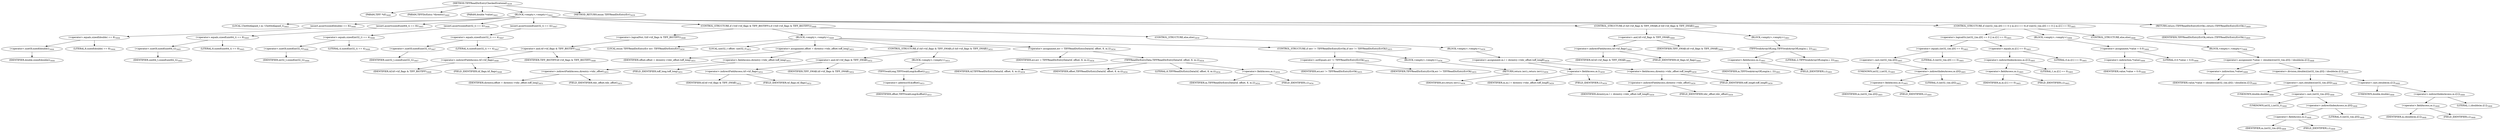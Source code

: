 digraph "TIFFReadDirEntryCheckedSrational" {  
"87036" [label = <(METHOD,TIFFReadDirEntryCheckedSrational)<SUB>3439</SUB>> ]
"87037" [label = <(PARAM,TIFF *tif)<SUB>3440</SUB>> ]
"87038" [label = <(PARAM,TIFFDirEntry *direntry)<SUB>3440</SUB>> ]
"87039" [label = <(PARAM,double *value)<SUB>3441</SUB>> ]
"87040" [label = <(BLOCK,&lt;empty&gt;,&lt;empty&gt;)<SUB>3442</SUB>> ]
"87041" [label = <(LOCAL,UInt64Aligned_t m: UInt64Aligned_t)<SUB>3443</SUB>> ]
"87042" [label = <(assert,assert(sizeof(double) == 8))<SUB>3444</SUB>> ]
"87043" [label = <(&lt;operator&gt;.equals,sizeof(double) == 8)<SUB>3444</SUB>> ]
"87044" [label = <(&lt;operator&gt;.sizeOf,sizeof(double))<SUB>3444</SUB>> ]
"87045" [label = <(IDENTIFIER,double,sizeof(double))<SUB>3444</SUB>> ]
"87046" [label = <(LITERAL,8,sizeof(double) == 8)<SUB>3444</SUB>> ]
"87047" [label = <(assert,assert(sizeof(uint64_t) == 8))<SUB>3445</SUB>> ]
"87048" [label = <(&lt;operator&gt;.equals,sizeof(uint64_t) == 8)<SUB>3445</SUB>> ]
"87049" [label = <(&lt;operator&gt;.sizeOf,sizeof(uint64_t))<SUB>3445</SUB>> ]
"87050" [label = <(IDENTIFIER,uint64_t,sizeof(uint64_t))<SUB>3445</SUB>> ]
"87051" [label = <(LITERAL,8,sizeof(uint64_t) == 8)<SUB>3445</SUB>> ]
"87052" [label = <(assert,assert(sizeof(int32_t) == 4))<SUB>3446</SUB>> ]
"87053" [label = <(&lt;operator&gt;.equals,sizeof(int32_t) == 4)<SUB>3446</SUB>> ]
"87054" [label = <(&lt;operator&gt;.sizeOf,sizeof(int32_t))<SUB>3446</SUB>> ]
"87055" [label = <(IDENTIFIER,int32_t,sizeof(int32_t))<SUB>3446</SUB>> ]
"87056" [label = <(LITERAL,4,sizeof(int32_t) == 4)<SUB>3446</SUB>> ]
"87057" [label = <(assert,assert(sizeof(uint32_t) == 4))<SUB>3447</SUB>> ]
"87058" [label = <(&lt;operator&gt;.equals,sizeof(uint32_t) == 4)<SUB>3447</SUB>> ]
"87059" [label = <(&lt;operator&gt;.sizeOf,sizeof(uint32_t))<SUB>3447</SUB>> ]
"87060" [label = <(IDENTIFIER,uint32_t,sizeof(uint32_t))<SUB>3447</SUB>> ]
"87061" [label = <(LITERAL,4,sizeof(uint32_t) == 4)<SUB>3447</SUB>> ]
"87062" [label = <(CONTROL_STRUCTURE,if (!(tif-&gt;tif_flags &amp; TIFF_BIGTIFF)),if (!(tif-&gt;tif_flags &amp; TIFF_BIGTIFF)))<SUB>3448</SUB>> ]
"87063" [label = <(&lt;operator&gt;.logicalNot,!(tif-&gt;tif_flags &amp; TIFF_BIGTIFF))<SUB>3448</SUB>> ]
"87064" [label = <(&lt;operator&gt;.and,tif-&gt;tif_flags &amp; TIFF_BIGTIFF)<SUB>3448</SUB>> ]
"87065" [label = <(&lt;operator&gt;.indirectFieldAccess,tif-&gt;tif_flags)<SUB>3448</SUB>> ]
"87066" [label = <(IDENTIFIER,tif,tif-&gt;tif_flags &amp; TIFF_BIGTIFF)<SUB>3448</SUB>> ]
"87067" [label = <(FIELD_IDENTIFIER,tif_flags,tif_flags)<SUB>3448</SUB>> ]
"87068" [label = <(IDENTIFIER,TIFF_BIGTIFF,tif-&gt;tif_flags &amp; TIFF_BIGTIFF)<SUB>3448</SUB>> ]
"87069" [label = <(BLOCK,&lt;empty&gt;,&lt;empty&gt;)<SUB>3449</SUB>> ]
"87070" [label = <(LOCAL,enum TIFFReadDirEntryErr err: TIFFReadDirEntryErr)<SUB>3450</SUB>> ]
"87071" [label = <(LOCAL,uint32_t offset: uint32_t)<SUB>3451</SUB>> ]
"87072" [label = <(&lt;operator&gt;.assignment,offset = direntry-&gt;tdir_offset.toff_long)<SUB>3451</SUB>> ]
"87073" [label = <(IDENTIFIER,offset,offset = direntry-&gt;tdir_offset.toff_long)<SUB>3451</SUB>> ]
"87074" [label = <(&lt;operator&gt;.fieldAccess,direntry-&gt;tdir_offset.toff_long)<SUB>3451</SUB>> ]
"87075" [label = <(&lt;operator&gt;.indirectFieldAccess,direntry-&gt;tdir_offset)<SUB>3451</SUB>> ]
"87076" [label = <(IDENTIFIER,direntry,offset = direntry-&gt;tdir_offset.toff_long)<SUB>3451</SUB>> ]
"87077" [label = <(FIELD_IDENTIFIER,tdir_offset,tdir_offset)<SUB>3451</SUB>> ]
"87078" [label = <(FIELD_IDENTIFIER,toff_long,toff_long)<SUB>3451</SUB>> ]
"87079" [label = <(CONTROL_STRUCTURE,if (tif-&gt;tif_flags &amp; TIFF_SWAB),if (tif-&gt;tif_flags &amp; TIFF_SWAB))<SUB>3452</SUB>> ]
"87080" [label = <(&lt;operator&gt;.and,tif-&gt;tif_flags &amp; TIFF_SWAB)<SUB>3452</SUB>> ]
"87081" [label = <(&lt;operator&gt;.indirectFieldAccess,tif-&gt;tif_flags)<SUB>3452</SUB>> ]
"87082" [label = <(IDENTIFIER,tif,tif-&gt;tif_flags &amp; TIFF_SWAB)<SUB>3452</SUB>> ]
"87083" [label = <(FIELD_IDENTIFIER,tif_flags,tif_flags)<SUB>3452</SUB>> ]
"87084" [label = <(IDENTIFIER,TIFF_SWAB,tif-&gt;tif_flags &amp; TIFF_SWAB)<SUB>3452</SUB>> ]
"87085" [label = <(BLOCK,&lt;empty&gt;,&lt;empty&gt;)<SUB>3453</SUB>> ]
"87086" [label = <(TIFFSwabLong,TIFFSwabLong(&amp;offset))<SUB>3453</SUB>> ]
"87087" [label = <(&lt;operator&gt;.addressOf,&amp;offset)<SUB>3453</SUB>> ]
"87088" [label = <(IDENTIFIER,offset,TIFFSwabLong(&amp;offset))<SUB>3453</SUB>> ]
"87089" [label = <(&lt;operator&gt;.assignment,err = TIFFReadDirEntryData(tif, offset, 8, m.i))<SUB>3454</SUB>> ]
"87090" [label = <(IDENTIFIER,err,err = TIFFReadDirEntryData(tif, offset, 8, m.i))<SUB>3454</SUB>> ]
"87091" [label = <(TIFFReadDirEntryData,TIFFReadDirEntryData(tif, offset, 8, m.i))<SUB>3454</SUB>> ]
"87092" [label = <(IDENTIFIER,tif,TIFFReadDirEntryData(tif, offset, 8, m.i))<SUB>3454</SUB>> ]
"87093" [label = <(IDENTIFIER,offset,TIFFReadDirEntryData(tif, offset, 8, m.i))<SUB>3454</SUB>> ]
"87094" [label = <(LITERAL,8,TIFFReadDirEntryData(tif, offset, 8, m.i))<SUB>3454</SUB>> ]
"87095" [label = <(&lt;operator&gt;.fieldAccess,m.i)<SUB>3454</SUB>> ]
"87096" [label = <(IDENTIFIER,m,TIFFReadDirEntryData(tif, offset, 8, m.i))<SUB>3454</SUB>> ]
"87097" [label = <(FIELD_IDENTIFIER,i,i)<SUB>3454</SUB>> ]
"87098" [label = <(CONTROL_STRUCTURE,if (err != TIFFReadDirEntryErrOk),if (err != TIFFReadDirEntryErrOk))<SUB>3455</SUB>> ]
"87099" [label = <(&lt;operator&gt;.notEquals,err != TIFFReadDirEntryErrOk)<SUB>3455</SUB>> ]
"87100" [label = <(IDENTIFIER,err,err != TIFFReadDirEntryErrOk)<SUB>3455</SUB>> ]
"87101" [label = <(IDENTIFIER,TIFFReadDirEntryErrOk,err != TIFFReadDirEntryErrOk)<SUB>3455</SUB>> ]
"87102" [label = <(BLOCK,&lt;empty&gt;,&lt;empty&gt;)<SUB>3456</SUB>> ]
"87103" [label = <(RETURN,return (err);,return (err);)<SUB>3456</SUB>> ]
"87104" [label = <(IDENTIFIER,err,return (err);)<SUB>3456</SUB>> ]
"87105" [label = <(CONTROL_STRUCTURE,else,else)<SUB>3459</SUB>> ]
"87106" [label = <(BLOCK,&lt;empty&gt;,&lt;empty&gt;)<SUB>3459</SUB>> ]
"87107" [label = <(&lt;operator&gt;.assignment,m.l = direntry-&gt;tdir_offset.toff_long8)<SUB>3459</SUB>> ]
"87108" [label = <(&lt;operator&gt;.fieldAccess,m.l)<SUB>3459</SUB>> ]
"87109" [label = <(IDENTIFIER,m,m.l = direntry-&gt;tdir_offset.toff_long8)<SUB>3459</SUB>> ]
"87110" [label = <(FIELD_IDENTIFIER,l,l)<SUB>3459</SUB>> ]
"87111" [label = <(&lt;operator&gt;.fieldAccess,direntry-&gt;tdir_offset.toff_long8)<SUB>3459</SUB>> ]
"87112" [label = <(&lt;operator&gt;.indirectFieldAccess,direntry-&gt;tdir_offset)<SUB>3459</SUB>> ]
"87113" [label = <(IDENTIFIER,direntry,m.l = direntry-&gt;tdir_offset.toff_long8)<SUB>3459</SUB>> ]
"87114" [label = <(FIELD_IDENTIFIER,tdir_offset,tdir_offset)<SUB>3459</SUB>> ]
"87115" [label = <(FIELD_IDENTIFIER,toff_long8,toff_long8)<SUB>3459</SUB>> ]
"87116" [label = <(CONTROL_STRUCTURE,if (tif-&gt;tif_flags &amp; TIFF_SWAB),if (tif-&gt;tif_flags &amp; TIFF_SWAB))<SUB>3460</SUB>> ]
"87117" [label = <(&lt;operator&gt;.and,tif-&gt;tif_flags &amp; TIFF_SWAB)<SUB>3460</SUB>> ]
"87118" [label = <(&lt;operator&gt;.indirectFieldAccess,tif-&gt;tif_flags)<SUB>3460</SUB>> ]
"87119" [label = <(IDENTIFIER,tif,tif-&gt;tif_flags &amp; TIFF_SWAB)<SUB>3460</SUB>> ]
"87120" [label = <(FIELD_IDENTIFIER,tif_flags,tif_flags)<SUB>3460</SUB>> ]
"87121" [label = <(IDENTIFIER,TIFF_SWAB,tif-&gt;tif_flags &amp; TIFF_SWAB)<SUB>3460</SUB>> ]
"87122" [label = <(BLOCK,&lt;empty&gt;,&lt;empty&gt;)<SUB>3461</SUB>> ]
"87123" [label = <(TIFFSwabArrayOfLong,TIFFSwabArrayOfLong(m.i, 2))<SUB>3461</SUB>> ]
"87124" [label = <(&lt;operator&gt;.fieldAccess,m.i)<SUB>3461</SUB>> ]
"87125" [label = <(IDENTIFIER,m,TIFFSwabArrayOfLong(m.i, 2))<SUB>3461</SUB>> ]
"87126" [label = <(FIELD_IDENTIFIER,i,i)<SUB>3461</SUB>> ]
"87127" [label = <(LITERAL,2,TIFFSwabArrayOfLong(m.i, 2))<SUB>3461</SUB>> ]
"87128" [label = <(CONTROL_STRUCTURE,if ((int32_t)m.i[0] == 0 || m.i[1] == 0),if ((int32_t)m.i[0] == 0 || m.i[1] == 0))<SUB>3465</SUB>> ]
"87129" [label = <(&lt;operator&gt;.logicalOr,(int32_t)m.i[0] == 0 || m.i[1] == 0)<SUB>3465</SUB>> ]
"87130" [label = <(&lt;operator&gt;.equals,(int32_t)m.i[0] == 0)<SUB>3465</SUB>> ]
"87131" [label = <(&lt;operator&gt;.cast,(int32_t)m.i[0])<SUB>3465</SUB>> ]
"87132" [label = <(UNKNOWN,int32_t,int32_t)<SUB>3465</SUB>> ]
"87133" [label = <(&lt;operator&gt;.indirectIndexAccess,m.i[0])<SUB>3465</SUB>> ]
"87134" [label = <(&lt;operator&gt;.fieldAccess,m.i)<SUB>3465</SUB>> ]
"87135" [label = <(IDENTIFIER,m,(int32_t)m.i[0])<SUB>3465</SUB>> ]
"87136" [label = <(FIELD_IDENTIFIER,i,i)<SUB>3465</SUB>> ]
"87137" [label = <(LITERAL,0,(int32_t)m.i[0])<SUB>3465</SUB>> ]
"87138" [label = <(LITERAL,0,(int32_t)m.i[0] == 0)<SUB>3465</SUB>> ]
"87139" [label = <(&lt;operator&gt;.equals,m.i[1] == 0)<SUB>3465</SUB>> ]
"87140" [label = <(&lt;operator&gt;.indirectIndexAccess,m.i[1])<SUB>3465</SUB>> ]
"87141" [label = <(&lt;operator&gt;.fieldAccess,m.i)<SUB>3465</SUB>> ]
"87142" [label = <(IDENTIFIER,m,m.i[1] == 0)<SUB>3465</SUB>> ]
"87143" [label = <(FIELD_IDENTIFIER,i,i)<SUB>3465</SUB>> ]
"87144" [label = <(LITERAL,1,m.i[1] == 0)<SUB>3465</SUB>> ]
"87145" [label = <(LITERAL,0,m.i[1] == 0)<SUB>3465</SUB>> ]
"87146" [label = <(BLOCK,&lt;empty&gt;,&lt;empty&gt;)<SUB>3466</SUB>> ]
"87147" [label = <(&lt;operator&gt;.assignment,*value = 0.0)<SUB>3466</SUB>> ]
"87148" [label = <(&lt;operator&gt;.indirection,*value)<SUB>3466</SUB>> ]
"87149" [label = <(IDENTIFIER,value,*value = 0.0)<SUB>3466</SUB>> ]
"87150" [label = <(LITERAL,0.0,*value = 0.0)<SUB>3466</SUB>> ]
"87151" [label = <(CONTROL_STRUCTURE,else,else)<SUB>3468</SUB>> ]
"87152" [label = <(BLOCK,&lt;empty&gt;,&lt;empty&gt;)<SUB>3468</SUB>> ]
"87153" [label = <(&lt;operator&gt;.assignment,*value = (double)((int32_t)m.i[0]) / (double)m.i[1])<SUB>3468</SUB>> ]
"87154" [label = <(&lt;operator&gt;.indirection,*value)<SUB>3468</SUB>> ]
"87155" [label = <(IDENTIFIER,value,*value = (double)((int32_t)m.i[0]) / (double)m.i[1])<SUB>3468</SUB>> ]
"87156" [label = <(&lt;operator&gt;.division,(double)((int32_t)m.i[0]) / (double)m.i[1])<SUB>3468</SUB>> ]
"87157" [label = <(&lt;operator&gt;.cast,(double)((int32_t)m.i[0]))<SUB>3468</SUB>> ]
"87158" [label = <(UNKNOWN,double,double)<SUB>3468</SUB>> ]
"87159" [label = <(&lt;operator&gt;.cast,(int32_t)m.i[0])<SUB>3468</SUB>> ]
"87160" [label = <(UNKNOWN,int32_t,int32_t)<SUB>3468</SUB>> ]
"87161" [label = <(&lt;operator&gt;.indirectIndexAccess,m.i[0])<SUB>3468</SUB>> ]
"87162" [label = <(&lt;operator&gt;.fieldAccess,m.i)<SUB>3468</SUB>> ]
"87163" [label = <(IDENTIFIER,m,(int32_t)m.i[0])<SUB>3468</SUB>> ]
"87164" [label = <(FIELD_IDENTIFIER,i,i)<SUB>3468</SUB>> ]
"87165" [label = <(LITERAL,0,(int32_t)m.i[0])<SUB>3468</SUB>> ]
"87166" [label = <(&lt;operator&gt;.cast,(double)m.i[1])<SUB>3468</SUB>> ]
"87167" [label = <(UNKNOWN,double,double)<SUB>3468</SUB>> ]
"87168" [label = <(&lt;operator&gt;.indirectIndexAccess,m.i[1])<SUB>3468</SUB>> ]
"87169" [label = <(&lt;operator&gt;.fieldAccess,m.i)<SUB>3468</SUB>> ]
"87170" [label = <(IDENTIFIER,m,(double)m.i[1])<SUB>3468</SUB>> ]
"87171" [label = <(FIELD_IDENTIFIER,i,i)<SUB>3468</SUB>> ]
"87172" [label = <(LITERAL,1,(double)m.i[1])<SUB>3468</SUB>> ]
"87173" [label = <(RETURN,return (TIFFReadDirEntryErrOk);,return (TIFFReadDirEntryErrOk);)<SUB>3469</SUB>> ]
"87174" [label = <(IDENTIFIER,TIFFReadDirEntryErrOk,return (TIFFReadDirEntryErrOk);)<SUB>3469</SUB>> ]
"87175" [label = <(METHOD_RETURN,enum TIFFReadDirEntryErr)<SUB>3439</SUB>> ]
  "87036" -> "87037" 
  "87036" -> "87038" 
  "87036" -> "87039" 
  "87036" -> "87040" 
  "87036" -> "87175" 
  "87040" -> "87041" 
  "87040" -> "87042" 
  "87040" -> "87047" 
  "87040" -> "87052" 
  "87040" -> "87057" 
  "87040" -> "87062" 
  "87040" -> "87116" 
  "87040" -> "87128" 
  "87040" -> "87173" 
  "87042" -> "87043" 
  "87043" -> "87044" 
  "87043" -> "87046" 
  "87044" -> "87045" 
  "87047" -> "87048" 
  "87048" -> "87049" 
  "87048" -> "87051" 
  "87049" -> "87050" 
  "87052" -> "87053" 
  "87053" -> "87054" 
  "87053" -> "87056" 
  "87054" -> "87055" 
  "87057" -> "87058" 
  "87058" -> "87059" 
  "87058" -> "87061" 
  "87059" -> "87060" 
  "87062" -> "87063" 
  "87062" -> "87069" 
  "87062" -> "87105" 
  "87063" -> "87064" 
  "87064" -> "87065" 
  "87064" -> "87068" 
  "87065" -> "87066" 
  "87065" -> "87067" 
  "87069" -> "87070" 
  "87069" -> "87071" 
  "87069" -> "87072" 
  "87069" -> "87079" 
  "87069" -> "87089" 
  "87069" -> "87098" 
  "87072" -> "87073" 
  "87072" -> "87074" 
  "87074" -> "87075" 
  "87074" -> "87078" 
  "87075" -> "87076" 
  "87075" -> "87077" 
  "87079" -> "87080" 
  "87079" -> "87085" 
  "87080" -> "87081" 
  "87080" -> "87084" 
  "87081" -> "87082" 
  "87081" -> "87083" 
  "87085" -> "87086" 
  "87086" -> "87087" 
  "87087" -> "87088" 
  "87089" -> "87090" 
  "87089" -> "87091" 
  "87091" -> "87092" 
  "87091" -> "87093" 
  "87091" -> "87094" 
  "87091" -> "87095" 
  "87095" -> "87096" 
  "87095" -> "87097" 
  "87098" -> "87099" 
  "87098" -> "87102" 
  "87099" -> "87100" 
  "87099" -> "87101" 
  "87102" -> "87103" 
  "87103" -> "87104" 
  "87105" -> "87106" 
  "87106" -> "87107" 
  "87107" -> "87108" 
  "87107" -> "87111" 
  "87108" -> "87109" 
  "87108" -> "87110" 
  "87111" -> "87112" 
  "87111" -> "87115" 
  "87112" -> "87113" 
  "87112" -> "87114" 
  "87116" -> "87117" 
  "87116" -> "87122" 
  "87117" -> "87118" 
  "87117" -> "87121" 
  "87118" -> "87119" 
  "87118" -> "87120" 
  "87122" -> "87123" 
  "87123" -> "87124" 
  "87123" -> "87127" 
  "87124" -> "87125" 
  "87124" -> "87126" 
  "87128" -> "87129" 
  "87128" -> "87146" 
  "87128" -> "87151" 
  "87129" -> "87130" 
  "87129" -> "87139" 
  "87130" -> "87131" 
  "87130" -> "87138" 
  "87131" -> "87132" 
  "87131" -> "87133" 
  "87133" -> "87134" 
  "87133" -> "87137" 
  "87134" -> "87135" 
  "87134" -> "87136" 
  "87139" -> "87140" 
  "87139" -> "87145" 
  "87140" -> "87141" 
  "87140" -> "87144" 
  "87141" -> "87142" 
  "87141" -> "87143" 
  "87146" -> "87147" 
  "87147" -> "87148" 
  "87147" -> "87150" 
  "87148" -> "87149" 
  "87151" -> "87152" 
  "87152" -> "87153" 
  "87153" -> "87154" 
  "87153" -> "87156" 
  "87154" -> "87155" 
  "87156" -> "87157" 
  "87156" -> "87166" 
  "87157" -> "87158" 
  "87157" -> "87159" 
  "87159" -> "87160" 
  "87159" -> "87161" 
  "87161" -> "87162" 
  "87161" -> "87165" 
  "87162" -> "87163" 
  "87162" -> "87164" 
  "87166" -> "87167" 
  "87166" -> "87168" 
  "87168" -> "87169" 
  "87168" -> "87172" 
  "87169" -> "87170" 
  "87169" -> "87171" 
  "87173" -> "87174" 
}
